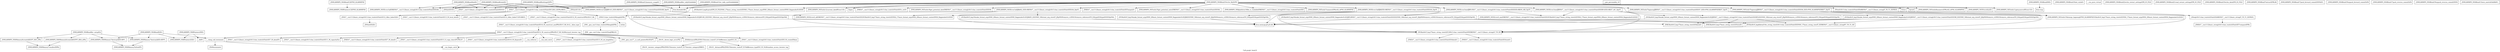 digraph "Call graph: bond.ll" {
	label="Call graph: bond.ll";

	Node0x55f860475aa0 [shape=record,label="{_ZN9LAMMPS_NS4BondC2EPNS_6LAMMPSE}"];
	Node0x55f860475aa0 -> Node0x55f860434d50;
	Node0x55f860434d50 [shape=record,label="{_ZN9LAMMPS_NS8PointersC2EPNS_6LAMMPSE}"];
	Node0x55f8604ce760 [shape=record,label="{_ZN9LAMMPS_NS4BondD2Ev}"];
	Node0x55f8604ce760 -> Node0x55f8604b8820;
	Node0x55f8604ce760 -> Node0x55f860471b90;
	Node0x55f8604ce760 -> Node0x55f860435650;
	Node0x55f8604ce760 -> Node0x55f860532df0;
	Node0x55f8604b8820 [shape=record,label="{_ZN9LAMMPS_NS6Memory7destroyIdEEvRPT_}"];
	Node0x55f8604b8820 -> Node0x55f860532b50;
	Node0x55f860435a50 [shape=record,label="{__gxx_personality_v0}"];
	Node0x55f860532df0 [shape=record,label="{__clang_call_terminate}"];
	Node0x55f860532df0 -> Node0x55f860471c10;
	Node0x55f860532df0 -> Node0x55f8604d92f0;
	Node0x55f860471c10 [shape=record,label="{__cxa_begin_catch}"];
	Node0x55f8604d92f0 [shape=record,label="{_ZSt9terminatev}"];
	Node0x55f860471b90 [shape=record,label="{_ZN9LAMMPS_NS6Memory7destroyIdEEvRPPT_}"];
	Node0x55f860471b90 -> Node0x55f860532b50;
	Node0x55f860475b20 [shape=record,label="{_ZN9LAMMPS_NS4BondD0Ev}"];
	Node0x55f860475b20 -> Node0x55f86053b3f0;
	Node0x55f86053b3f0 [shape=record,label="{llvm.trap}"];
	Node0x55f860437890 [shape=record,label="{_ZN9LAMMPS_NS4Bond4initEv}"];
	Node0x55f860437890 -> Node0x55f860437cc0;
	Node0x55f860437890 -> Node0x55f860437800;
	Node0x55f860437890 -> Node0x55f8604339d0;
	Node0x55f860437890 -> Node0x55f8604385b0;
	Node0x55f860437890 -> Node0x55f860438900;
	Node0x55f8604385b0 [shape=record,label="{_ZN9LAMMPS_NS5Error3allERKNSt7__cxx1112basic_stringIcSt11char_traitsIcESaIcEEEiS8_}"];
	Node0x55f860437cc0 [shape=record,label="{_ZNSaIcEC1Ev}"];
	Node0x55f860437800 [shape=record,label="{_ZNSt7__cxx1112basic_stringIcSt11char_traitsIcESaIcEEC2IS3_EEPKcRKS3_}"];
	Node0x55f860437800 -> Node0x55f8604386d0;
	Node0x55f860437800 -> Node0x55f860485a10;
	Node0x55f860437800 -> Node0x55f860458bb0;
	Node0x55f860437800 -> Node0x55f860455920;
	Node0x55f860437800 -> Node0x55f860442530;
	Node0x55f860438900 [shape=record,label="{_ZNSt7__cxx1112basic_stringIcSt11char_traitsIcESaIcEED1Ev}"];
	Node0x55f860485a10 [shape=record,label="{_ZNSt7__cxx1112basic_stringIcSt11char_traitsIcESaIcEE12_Alloc_hiderC1EPcRKS3_}"];
	Node0x55f860455920 [shape=record,label="{_ZNSt7__cxx1112basic_stringIcSt11char_traitsIcESaIcEE12_M_constructIPKcEEvT_S8_}"];
	Node0x55f860455920 -> Node0x55f8604bb930;
	Node0x55f8604339d0 [shape=record,label="{_ZNSaIcED1Ev}"];
	Node0x55f860441a30 [shape=record,label="{_ZN9LAMMPS_NS4Bond8settingsEiPPc}"];
	Node0x55f860441a30 -> Node0x55f860437cc0;
	Node0x55f860441a30 -> Node0x55f860437800;
	Node0x55f860441a30 -> Node0x55f8604339d0;
	Node0x55f860441a30 -> Node0x55f860438900;
	Node0x55f860441a30 -> Node0x55f86045b7d0;
	Node0x55f86045b7d0 [shape=record,label="{_ZN9LAMMPS_NS5Error3allIJRPcS3_EEEvRKNSt7__cxx1112basic_stringIcSt11char_traitsIcESaIcEEEiSB_DpOT_}"];
	Node0x55f86045b7d0 -> Node0x55f86044e0c0;
	Node0x55f86045b7d0 -> Node0x55f86044e890;
	Node0x55f86045b7d0 -> Node0x55f86044f660;
	Node0x55f86044fa50 [shape=record,label="{_ZN9LAMMPS_NS4Bond8ev_setupEiii}"];
	Node0x55f86044fa50 -> Node0x55f8604b8820;
	Node0x55f86044fa50 -> Node0x55f86044fe80;
	Node0x55f86044fa50 -> Node0x55f860471b90;
	Node0x55f86044fa50 -> Node0x55f860450120;
	Node0x55f86044fe80 [shape=record,label="{_ZN9LAMMPS_NS6Memory6createIdEEPT_RS3_iPKc}"];
	Node0x55f86044fe80 -> Node0x55f860450e00;
	Node0x55f860450120 [shape=record,label="{_ZN9LAMMPS_NS6Memory6createIdEEPPT_RS4_iiPKc}"];
	Node0x55f860450120 -> Node0x55f860450e00;
	Node0x55f8604551a0 [shape=record,label="{_ZN9LAMMPS_NS4Bond8ev_tallyEiiiiddddd}"];
	Node0x55f8604551a0 -> Node0x55f860456a20;
	Node0x55f860456a20 [shape=record,label="{llvm.fmuladd.f64}"];
	Node0x55f860458f50 [shape=record,label="{_ZN9LAMMPS_NS4Bond12ev_tally_xyzEiiiiddddddd}"];
	Node0x55f860458f50 -> Node0x55f860456a20;
	Node0x55f8604b0670 [shape=record,label="{_ZN9LAMMPS_NS4Bond6reinitEv}"];
	Node0x55f8604b0670 -> Node0x55f860437cc0;
	Node0x55f8604b0670 -> Node0x55f860437800;
	Node0x55f8604b0670 -> Node0x55f8604339d0;
	Node0x55f8604b0670 -> Node0x55f8604385b0;
	Node0x55f8604b0670 -> Node0x55f860438900;
	Node0x55f8604a64c0 [shape=record,label="{_ZN9LAMMPS_NS4Bond10init_styleEv}"];
	Node0x55f8604a8a10 [shape=record,label="{__cxa_pure_virtual}"];
	Node0x55f8604aa130 [shape=record,label="{_ZN9LAMMPS_NS4Bond22write_restart_settingsEP8_IO_FILE}"];
	Node0x55f8604ab210 [shape=record,label="{_ZN9LAMMPS_NS4Bond21read_restart_settingsEP8_IO_FILE}"];
	Node0x55f8604ac2f0 [shape=record,label="{_ZN9LAMMPS_NS4Bond10write_dataEP8_IO_FILE}"];
	Node0x55f8604adef0 [shape=record,label="{_ZN9LAMMPS_NS4Bond7extractEPKcRi}"];
	Node0x55f8604b09a0 [shape=record,label="{_ZN9LAMMPS_NS4Bond17pack_forward_commEiPiPdiS1_}"];
	Node0x55f8604b1a20 [shape=record,label="{_ZN9LAMMPS_NS4Bond19unpack_forward_commEiiPd}"];
	Node0x55f8604b2f60 [shape=record,label="{_ZN9LAMMPS_NS4Bond17pack_reverse_commEiiPd}"];
	Node0x55f8604b4310 [shape=record,label="{_ZN9LAMMPS_NS4Bond19unpack_reverse_commEiPiPd}"];
	Node0x55f86045af80 [shape=record,label="{_ZN9LAMMPS_NS4Bond10write_fileEiPPc}"];
	Node0x55f86045af80 -> Node0x55f860437cc0;
	Node0x55f86045af80 -> Node0x55f860437800;
	Node0x55f86045af80 -> Node0x55f86048b5d0;
	Node0x55f86045af80 -> Node0x55f86048a4f0;
	Node0x55f86045af80 -> Node0x55f8604385b0;
	Node0x55f86045af80 -> Node0x55f860438900;
	Node0x55f86045af80 -> Node0x55f8604339d0;
	Node0x55f86045af80 -> Node0x55f860456a20;
	Node0x55f86045af80 -> Node0x55f8604532f0;
	Node0x55f86045af80 -> Node0x55f86049f6d0;
	Node0x55f86045af80 -> Node0x55f860487e90;
	Node0x55f86045af80 -> Node0x55f860487300;
	Node0x55f86045af80 -> Node0x55f860482060;
	Node0x55f86045af80 -> Node0x55f860480cb0;
	Node0x55f86045af80 -> Node0x55f86045c200;
	Node0x55f86045af80 -> Node0x55f8604795b0;
	Node0x55f86045af80 -> Node0x55f86046b9e0;
	Node0x55f86045af80 -> Node0x55f860458bb0;
	Node0x55f86045af80 -> Node0x55f86046a900;
	Node0x55f86045af80 -> Node0x55f860469820;
	Node0x55f86045af80 -> Node0x55f860476910;
	Node0x55f86045af80 -> Node0x55f860468310;
	Node0x55f86045af80 -> Node0x55f860464e40;
	Node0x55f86045af80 -> Node0x55f860463860;
	Node0x55f86045af80 -> Node0x55f860461730;
	Node0x55f86045af80 -> Node0x55f86045fd70;
	Node0x55f86045af80 -> Node0x55f860463be0;
	Node0x55f86045af80 -> Node0x55f86045dd00;
	Node0x55f86045af80 -> Node0x55f8604faf10;
	Node0x55f86045af80 -> Node0x55f86045d750;
	Node0x55f860482060 [shape=record,label="{_ZN3fmt6v9_lmp6vprintEP8_IO_FILENS0_17basic_string_viewIcEENS0_17basic_format_argsINS0_20basic_format_contextINS0_8appenderEcEEEE}"];
	Node0x55f8604532f0 [shape=record,label="{_ZN9LAMMPS_NS5utils8inumericEPKciS2_bPNS_6LAMMPSE}"];
	Node0x55f86045c200 [shape=record,label="{_ZN9LAMMPS_NS5Error3allIJRiEEEvRKNSt7__cxx1112basic_stringIcSt11char_traitsIcESaIcEEEiSA_DpOT_}"];
	Node0x55f86045c200 -> Node0x55f86044e0c0;
	Node0x55f86045c200 -> Node0x55f86048e9d0;
	Node0x55f86045c200 -> Node0x55f86044f660;
	Node0x55f86045d750 [shape=record,label="{_ZN9LAMMPS_NS5utils7numericEPKciS2_bPNS_6LAMMPSE}"];
	Node0x55f8604faf10 [shape=record,label="{_ZN9LAMMPS_NS5Error3allIJRdS2_EEEvRKNSt7__cxx1112basic_stringIcSt11char_traitsIcESaIcEEEiSA_DpOT_}"];
	Node0x55f8604faf10 -> Node0x55f86044e0c0;
	Node0x55f8604faf10 -> Node0x55f860491600;
	Node0x55f8604faf10 -> Node0x55f86044f660;
	Node0x55f86045dd00 [shape=record,label="{_ZN9LAMMPS_NS8platform16file_is_readableERKNSt7__cxx1112basic_stringIcSt11char_traitsIcESaIcEEE}"];
	Node0x55f860463be0 [shape=record,label="{_ZN9LAMMPS_NS5utils19get_potential_unitsERKNSt7__cxx1112basic_stringIcSt11char_traitsIcESaIcEEES8_}"];
	Node0x55f86045fd70 [shape=record,label="{_ZNKSt7__cxx1112basic_stringIcSt11char_traitsIcESaIcEE5emptyEv}"];
	Node0x55f860461730 [shape=record,label="{_ZStneIcSt11char_traitsIcESaIcEEbRKNSt7__cxx1112basic_stringIT_T0_T1_EEPKS5_}"];
	Node0x55f860461730 -> Node0x55f8604935f0;
	Node0x55f860463860 [shape=record,label="{_ZN9LAMMPS_NS5Error3oneIJRNSt7__cxx1112basic_stringIcSt11char_traitsIcESaIcEEERPcEEEvRKS7_iSC_DpOT_}"];
	Node0x55f860463860 -> Node0x55f86044e0c0;
	Node0x55f860463860 -> Node0x55f8604795b0;
	Node0x55f860463860 -> Node0x55f860494910;
	Node0x55f860464e40 [shape=record,label="{_ZN9LAMMPS_NS5utils18get_potential_dateERKNSt7__cxx1112basic_stringIcSt11char_traitsIcESaIcEEES8_}"];
	Node0x55f860468310 [shape=record,label="{_ZN9LAMMPS_NS5utils7logmesgIJRNSt7__cxx1112basic_stringIcSt11char_traitsIcESaIcEEES8_EEEvPNS_6LAMMPSERKS7_DpOT_}"];
	Node0x55f860468310 -> Node0x55f86044e0c0;
	Node0x55f860468310 -> Node0x55f8604965e0;
	Node0x55f860468310 -> Node0x55f86049c3b0;
	Node0x55f86046a900 [shape=record,label="{fopen}"];
	Node0x55f860469820 [shape=record,label="{_ZNKSt7__cxx1112basic_stringIcSt11char_traitsIcESaIcEE5c_strEv}"];
	Node0x55f860476910 [shape=record,label="{_ZN9LAMMPS_NS5utils7logmesgIJRNSt7__cxx1112basic_stringIcSt11char_traitsIcESaIcEEES7_EEEvPNS_6LAMMPSERKS7_DpOT_}"];
	Node0x55f860476910 -> Node0x55f86044e0c0;
	Node0x55f860476910 -> Node0x55f8604965e0;
	Node0x55f860476910 -> Node0x55f86049c3b0;
	Node0x55f86046b9e0 [shape=record,label="{_ZN9LAMMPS_NS5utils12current_dateB5cxx11Ev}"];
	Node0x55f860487e90 [shape=record,label="{_ZN9LAMMPS_NS5Error3oneIJRPcNSt7__cxx1112basic_stringIcSt11char_traitsIcESaIcEEEEEEvRKS9_iSB_DpOT_}"];
	Node0x55f860487e90 -> Node0x55f86044e0c0;
	Node0x55f860487e90 -> Node0x55f8604a0d50;
	Node0x55f860487e90 -> Node0x55f860494910;
	Node0x55f860487300 [shape=record,label="{_ZN9LAMMPS_NS5utils11getsyserrorB5cxx11Ev}"];
	Node0x55f86049f6d0 [shape=record,label="{_ZN9LAMMPS_NS5Force4initEv}"];
	Node0x55f86048a4f0 [shape=record,label="{fprintf}"];
	Node0x55f86048b5d0 [shape=record,label="{fclose}"];
	Node0x55f8604a2d40 [shape=record,label="{_ZN9LAMMPS_NS4Bond12memory_usageEv}"];
	Node0x55f8604a2d40 -> Node0x55f860456a20;
	Node0x55f8604b5740 [shape=record,label="{_ZN9LAMMPS_NS4Bond11born_matrixEidiiRdS1_}"];
	Node0x55f860435650 [shape=record,label="{_ZN9LAMMPS_NS8PointersD2Ev}"];
	Node0x55f8604b6da0 [shape=record,label="{_ZN9LAMMPS_NS8PointersD0Ev}"];
	Node0x55f8604b6da0 -> Node0x55f860435650;
	Node0x55f8604b6da0 -> Node0x55f8604b97d0;
	Node0x55f8604b97d0 [shape=record,label="{_ZdlPv}"];
	Node0x55f860532b50 [shape=record,label="{_ZN9LAMMPS_NS6Memory5sfreeEPv}"];
	Node0x55f8604386d0 [shape=record,label="{_ZNSt7__cxx1112basic_stringIcSt11char_traitsIcESaIcEE13_M_local_dataEv}"];
	Node0x55f860458bb0 [shape=record,label="{_ZNSt11char_traitsIcE6lengthEPKc}"];
	Node0x55f860458bb0 -> Node0x55f8604bda00;
	Node0x55f860458bb0 -> Node0x55f8604bec50;
	Node0x55f860442530 [shape=record,label="{_ZNSt7__cxx1112basic_stringIcSt11char_traitsIcESaIcEE12_Alloc_hiderD2Ev}"];
	Node0x55f860442530 -> Node0x55f8604c0190;
	Node0x55f8604bb930 [shape=record,label="{_ZNSt7__cxx1112basic_stringIcSt11char_traitsIcESaIcEE16_M_construct_auxIPKcEEvT_S8_St12__false_type}"];
	Node0x55f8604bb930 -> Node0x55f8604c2820;
	Node0x55f8604c2820 [shape=record,label="{_ZNSt7__cxx1112basic_stringIcSt11char_traitsIcESaIcEE12_M_constructIPKcEEvT_S8_St20forward_iterator_tag}"];
	Node0x55f8604c2820 -> Node0x55f8604c4bd0;
	Node0x55f8604c2820 -> Node0x55f8604c6630;
	Node0x55f8604c2820 -> Node0x55f8604c7d30;
	Node0x55f8604c2820 -> Node0x55f8604c8840;
	Node0x55f8604c2820 -> Node0x55f8604c9390;
	Node0x55f8604c2820 -> Node0x55f8604ca170;
	Node0x55f8604c2820 -> Node0x55f8604cb0d0;
	Node0x55f8604c2820 -> Node0x55f8604cbb40;
	Node0x55f8604c2820 -> Node0x55f860471c10;
	Node0x55f8604c2820 -> Node0x55f8604cc650;
	Node0x55f8604c2820 -> Node0x55f8604cda60;
	Node0x55f8604c2820 -> Node0x55f8604d81a0;
	Node0x55f8604c2820 -> Node0x55f8604cefb0;
	Node0x55f8604c2820 -> Node0x55f860532df0;
	Node0x55f8604c4bd0 [shape=record,label="{_ZN9__gnu_cxx17__is_null_pointerIKcEEbPT_}"];
	Node0x55f8604c6630 [shape=record,label="{_ZSt19__throw_logic_errorPKc}"];
	Node0x55f8604c7d30 [shape=record,label="{_ZSt8distanceIPKcENSt15iterator_traitsIT_E15difference_typeES3_S3_}"];
	Node0x55f8604c7d30 -> Node0x55f8604d0470;
	Node0x55f8604c7d30 -> Node0x55f8604d13a0;
	Node0x55f8604c9390 [shape=record,label="{_ZNSt7__cxx1112basic_stringIcSt11char_traitsIcESaIcEE7_M_dataEPc}"];
	Node0x55f8604c8840 [shape=record,label="{_ZNSt7__cxx1112basic_stringIcSt11char_traitsIcESaIcEE9_M_createERmm}"];
	Node0x55f8604ca170 [shape=record,label="{_ZNSt7__cxx1112basic_stringIcSt11char_traitsIcESaIcEE11_M_capacityEm}"];
	Node0x55f8604cbb40 [shape=record,label="{_ZNSt7__cxx1112basic_stringIcSt11char_traitsIcESaIcEE13_S_copy_charsEPcPKcS7_}"];
	Node0x55f8604cb0d0 [shape=record,label="{_ZNKSt7__cxx1112basic_stringIcSt11char_traitsIcESaIcEE7_M_dataEv}"];
	Node0x55f8604cc650 [shape=record,label="{_ZNSt7__cxx1112basic_stringIcSt11char_traitsIcESaIcEE10_M_disposeEv}"];
	Node0x55f8604cda60 [shape=record,label="{__cxa_rethrow}"];
	Node0x55f8604d81a0 [shape=record,label="{__cxa_end_catch}"];
	Node0x55f8604cefb0 [shape=record,label="{_ZNSt7__cxx1112basic_stringIcSt11char_traitsIcESaIcEE13_M_set_lengthEm}"];
	Node0x55f8604d13a0 [shape=record,label="{_ZSt10__distanceIPKcENSt15iterator_traitsIT_E15difference_typeES3_S3_St26random_access_iterator_tag}"];
	Node0x55f8604d0470 [shape=record,label="{_ZSt19__iterator_categoryIPKcENSt15iterator_traitsIT_E17iterator_categoryERKS3_}"];
	Node0x55f8604bda00 [shape=record,label="{_ZN9__gnu_cxx11char_traitsIcE6lengthEPKc}"];
	Node0x55f8604bda00 -> Node0x55f8604d7050;
	Node0x55f8604bec50 [shape=record,label="{strlen}"];
	Node0x55f8604d7050 [shape=record,label="{_ZN9__gnu_cxx11char_traitsIcE2eqERKcS3_}"];
	Node0x55f8604c0190 [shape=record,label="{_ZNSaIcED2Ev}"];
	Node0x55f86044f660 [shape=record,label="{_ZN9LAMMPS_NS5Error4_allERKNSt7__cxx1112basic_stringIcSt11char_traitsIcESaIcEEEiN3fmt6v9_lmp17basic_string_viewIcEENSA_17basic_format_argsINSA_20basic_format_contextINSA_8appenderEcEEEE}"];
	Node0x55f86044e0c0 [shape=record,label="{_ZN3fmt6v9_lmp17basic_string_viewIcEC2ISt11char_traitsIcESaIcEEERKNSt7__cxx1112basic_stringIcT_T0_EE}"];
	Node0x55f86044e0c0 -> Node0x55f8604dc730;
	Node0x55f86044e0c0 -> Node0x55f8604c2730;
	Node0x55f86044e890 [shape=record,label="{_ZN3fmt6v9_lmp16make_format_argsINS0_20basic_format_contextINS0_8appenderEcEEJRPcS6_EEENS0_16format_arg_storeIT_JDpNSt9remove_cvINSt16remove_referenceIT0_E4typeEE4typeEEEEDpOSB_}"];
	Node0x55f86044e890 -> Node0x55f860480cb0;
	Node0x55f8604dc730 [shape=record,label="{_ZNKSt7__cxx1112basic_stringIcSt11char_traitsIcESaIcEE4dataEv}"];
	Node0x55f8604c2730 [shape=record,label="{_ZNKSt7__cxx1112basic_stringIcSt11char_traitsIcESaIcEE4sizeEv}"];
	Node0x55f860480cb0 [shape=record,label="{llvm.memcpy.p0.p0.i64}"];
	Node0x55f860450e00 [shape=record,label="{_ZN9LAMMPS_NS6Memory7smallocElPKc}"];
	Node0x55f86048e9d0 [shape=record,label="{_ZN3fmt6v9_lmp16make_format_argsINS0_20basic_format_contextINS0_8appenderEcEEJRiEEENS0_16format_arg_storeIT_JDpNSt9remove_cvINSt16remove_referenceIT0_E4typeEE4typeEEEEDpOSA_}"];
	Node0x55f86048e9d0 -> Node0x55f860480cb0;
	Node0x55f860491600 [shape=record,label="{_ZN3fmt6v9_lmp16make_format_argsINS0_20basic_format_contextINS0_8appenderEcEEJRdS5_EEENS0_16format_arg_storeIT_JDpNSt9remove_cvINSt16remove_referenceIT0_E4typeEE4typeEEEEDpOSA_}"];
	Node0x55f860491600 -> Node0x55f860480cb0;
	Node0x55f8604935f0 [shape=record,label="{_ZSteqIcSt11char_traitsIcESaIcEEbRKNSt7__cxx1112basic_stringIT_T0_T1_EEPKS5_}"];
	Node0x55f8604935f0 -> Node0x55f8604e0d90;
	Node0x55f8604e0d90 [shape=record,label="{_ZNKSt7__cxx1112basic_stringIcSt11char_traitsIcESaIcEE7compareEPKc}"];
	Node0x55f860494910 [shape=record,label="{_ZN9LAMMPS_NS5Error4_oneERKNSt7__cxx1112basic_stringIcSt11char_traitsIcESaIcEEEiN3fmt6v9_lmp17basic_string_viewIcEENSA_17basic_format_argsINSA_20basic_format_contextINSA_8appenderEcEEEE}"];
	Node0x55f8604795b0 [shape=record,label="{_ZN3fmt6v9_lmp16make_format_argsINS0_20basic_format_contextINS0_8appenderEcEEJRNSt7__cxx1112basic_stringIcSt11char_traitsIcESaIcEEERPcEEENS0_16format_arg_storeIT_JDpNSt9remove_cvINSt16remove_referenceIT0_E4typeEE4typeEEEEDpOSI_}"];
	Node0x55f8604795b0 -> Node0x55f8604e3130;
	Node0x55f8604795b0 -> Node0x55f860480cb0;
	Node0x55f8604795b0 -> Node0x55f8604e5860;
	Node0x55f8604795b0 -> Node0x55f8604e74a0;
	Node0x55f8604e3130 [shape=record,label="{_ZN3fmt6v9_lmp6detail14to_string_viewIcSt11char_traitsIcESaIcEEENS0_17basic_string_viewIT_EERKNSt7__cxx1112basic_stringIS7_T0_T1_EE}"];
	Node0x55f8604e3130 -> Node0x55f86044e0c0;
	Node0x55f8604e5860 [shape=record,label="{_ZNK3fmt6v9_lmp17basic_string_viewIcE4dataEv}"];
	Node0x55f8604e74a0 [shape=record,label="{_ZNK3fmt6v9_lmp17basic_string_viewIcE4sizeEv}"];
	Node0x55f86049c3b0 [shape=record,label="{_ZN9LAMMPS_NS5utils15fmtargs_logmesgEPNS_6LAMMPSEN3fmt6v9_lmp17basic_string_viewIcEENS4_17basic_format_argsINS4_20basic_format_contextINS4_8appenderEcEEEE}"];
	Node0x55f8604965e0 [shape=record,label="{_ZN3fmt6v9_lmp16make_format_argsINS0_20basic_format_contextINS0_8appenderEcEEJRNSt7__cxx1112basic_stringIcSt11char_traitsIcESaIcEEESB_EEENS0_16format_arg_storeIT_JDpNSt9remove_cvINSt16remove_referenceIT0_E4typeEE4typeEEEEDpOSG_}"];
	Node0x55f8604965e0 -> Node0x55f8604e3130;
	Node0x55f8604965e0 -> Node0x55f860480cb0;
	Node0x55f8604965e0 -> Node0x55f8604e5860;
	Node0x55f8604965e0 -> Node0x55f8604e74a0;
	Node0x55f8604a0d50 [shape=record,label="{_ZN3fmt6v9_lmp16make_format_argsINS0_20basic_format_contextINS0_8appenderEcEEJRPcRNSt7__cxx1112basic_stringIcSt11char_traitsIcESaIcEEEEEENS0_16format_arg_storeIT_JDpNSt9remove_cvINSt16remove_referenceIT0_E4typeEE4typeEEEEDpOSI_}"];
	Node0x55f8604a0d50 -> Node0x55f8604e3130;
	Node0x55f8604a0d50 -> Node0x55f860480cb0;
	Node0x55f8604a0d50 -> Node0x55f8604e5860;
	Node0x55f8604a0d50 -> Node0x55f8604e74a0;
}
